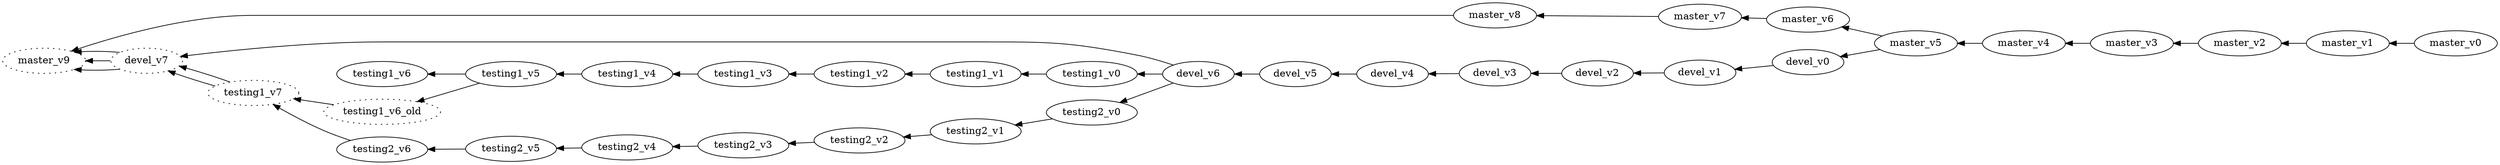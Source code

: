 digraph{

rankdir=RL;

master_v0->master_v1

master_v1->master_v2

master_v2->master_v3

master_v3->master_v4

master_v4->master_v5

master_v5->master_v6

master_v6->master_v7

master_v7->master_v8

master_v8->master_v9
master_v9 [style=dotted]
master_v5->devel_v0

devel_v0->devel_v1

devel_v1->devel_v2

devel_v2->devel_v3

devel_v3->devel_v4

devel_v4->devel_v5

devel_v5->devel_v6

devel_v6->devel_v7
devel_v7 [style=dotted]
devel_v7->master_v9
devel_v7 [style=dotted] master_v9 [style=dotted]
devel_v6->testing1_v0

testing1_v0->testing1_v1

testing1_v1->testing1_v2

testing1_v2->testing1_v3

testing1_v3->testing1_v4

testing1_v4->testing1_v5

testing1_v5->testing1_v6

testing1_v5->testing1_v6_old
testing1_v6_old [style=dotted]
testing1_v6_old->testing1_v7
testing1_v6_old [style=dotted] testing1_v7 [style=dotted]
testing1_v7->devel_v7
testing1_v7 [style=dotted] devel_v7 [style=dotted]
devel_v7->master_v9
devel_v7 [style=dotted] master_v9 [style=dotted]
devel_v6->testing2_v0

testing2_v0->testing2_v1

testing2_v1->testing2_v2

testing2_v2->testing2_v3

testing2_v3->testing2_v4

testing2_v4->testing2_v5

testing2_v5->testing2_v6

testing2_v6->testing1_v7
testing1_v7 [style=dotted]
testing1_v7->devel_v7
testing1_v7 [style=dotted] devel_v7 [style=dotted]
devel_v7->master_v9
devel_v7 [style=dotted] master_v9 [style=dotted]
}
